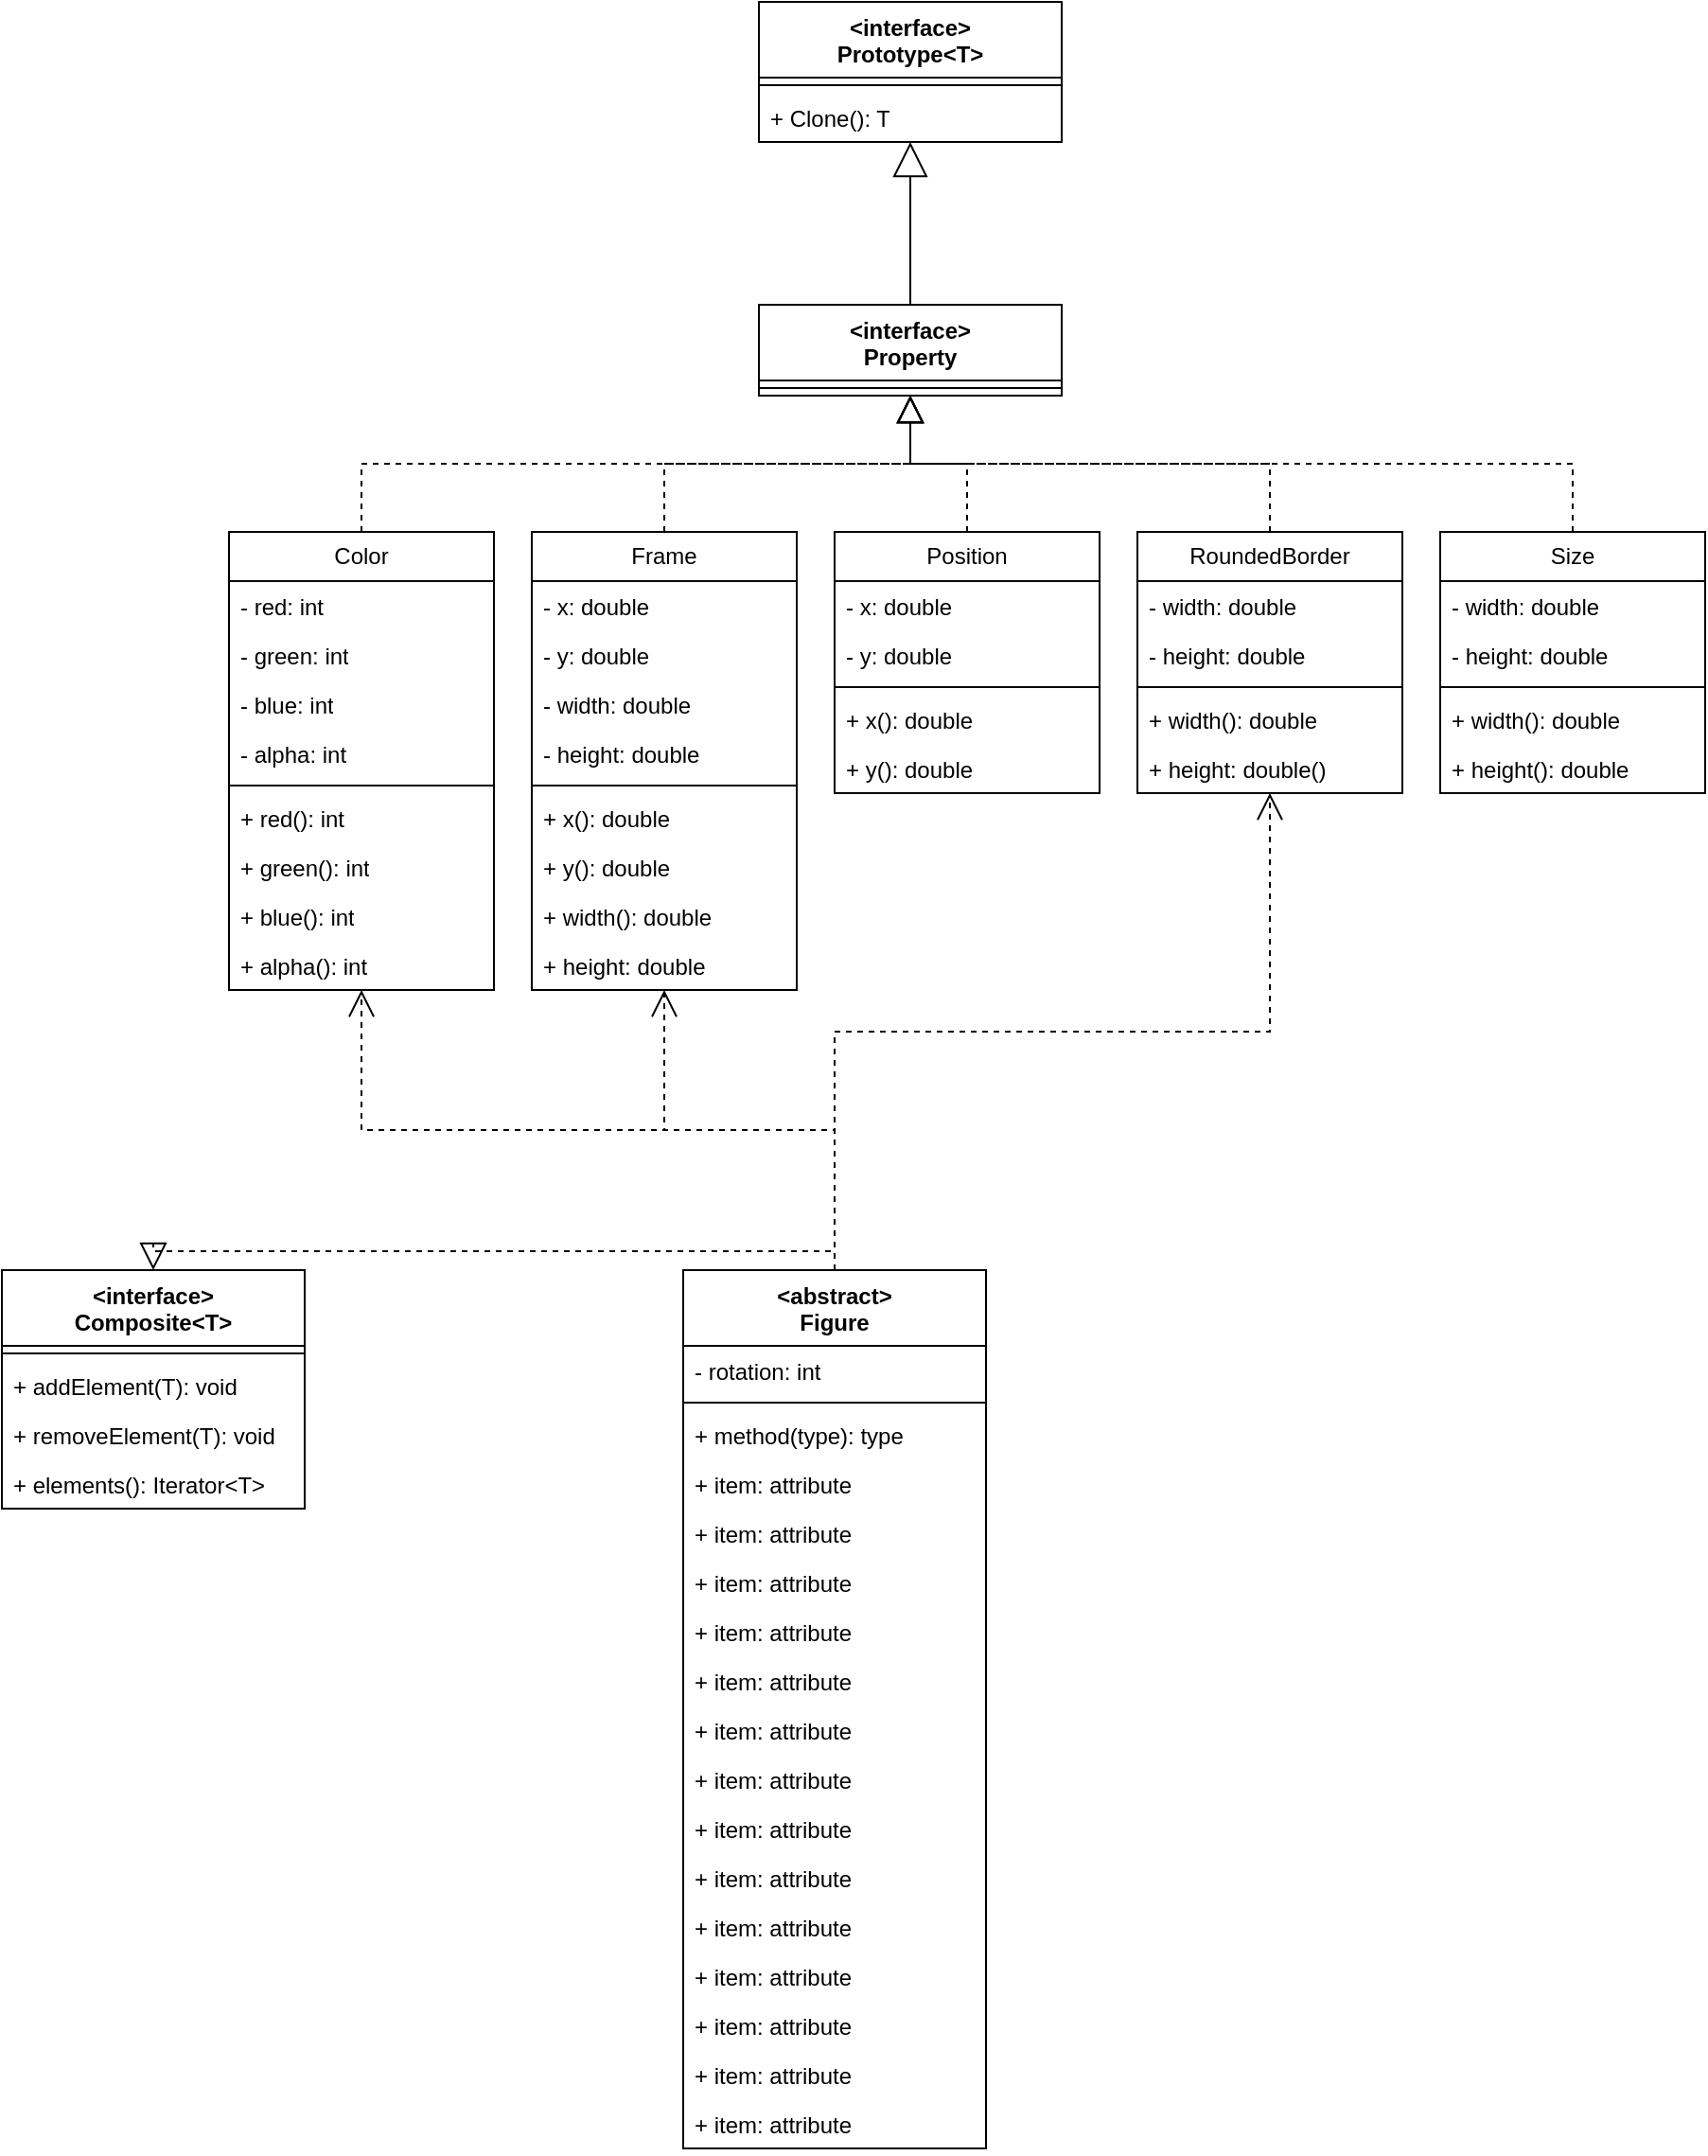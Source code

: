 <mxfile version="24.3.1" type="github">
  <diagram name="Page-1" id="Wsv3RuCjrWsKuoLZozYF">
    <mxGraphModel dx="1122" dy="2024" grid="1" gridSize="10" guides="1" tooltips="1" connect="1" arrows="1" fold="1" page="1" pageScale="1" pageWidth="827" pageHeight="1169" math="0" shadow="0">
      <root>
        <mxCell id="0" />
        <mxCell id="1" parent="0" />
        <mxCell id="dRTiTPRiuWMDc7s1eVoB-1" value="&amp;lt;interface&amp;gt;&lt;div&gt;Prototype&amp;lt;T&amp;gt;&lt;/div&gt;" style="swimlane;fontStyle=1;align=center;verticalAlign=top;childLayout=stackLayout;horizontal=1;startSize=40;horizontalStack=0;resizeParent=1;resizeParentMax=0;resizeLast=0;collapsible=1;marginBottom=0;whiteSpace=wrap;html=1;" vertex="1" parent="1">
          <mxGeometry x="680" y="-160" width="160" height="74" as="geometry" />
        </mxCell>
        <mxCell id="dRTiTPRiuWMDc7s1eVoB-3" value="" style="line;strokeWidth=1;fillColor=none;align=left;verticalAlign=middle;spacingTop=-1;spacingLeft=3;spacingRight=3;rotatable=0;labelPosition=right;points=[];portConstraint=eastwest;strokeColor=inherit;" vertex="1" parent="dRTiTPRiuWMDc7s1eVoB-1">
          <mxGeometry y="40" width="160" height="8" as="geometry" />
        </mxCell>
        <mxCell id="dRTiTPRiuWMDc7s1eVoB-4" value="+ Clone(): T" style="text;strokeColor=none;fillColor=none;align=left;verticalAlign=top;spacingLeft=4;spacingRight=4;overflow=hidden;rotatable=0;points=[[0,0.5],[1,0.5]];portConstraint=eastwest;whiteSpace=wrap;html=1;" vertex="1" parent="dRTiTPRiuWMDc7s1eVoB-1">
          <mxGeometry y="48" width="160" height="26" as="geometry" />
        </mxCell>
        <mxCell id="dRTiTPRiuWMDc7s1eVoB-5" value="&amp;lt;interface&amp;gt;&lt;div&gt;Composite&amp;lt;T&amp;gt;&lt;/div&gt;" style="swimlane;fontStyle=1;align=center;verticalAlign=top;childLayout=stackLayout;horizontal=1;startSize=40;horizontalStack=0;resizeParent=1;resizeParentMax=0;resizeLast=0;collapsible=1;marginBottom=0;whiteSpace=wrap;html=1;" vertex="1" parent="1">
          <mxGeometry x="280" y="510" width="160" height="126" as="geometry" />
        </mxCell>
        <mxCell id="dRTiTPRiuWMDc7s1eVoB-6" value="" style="line;strokeWidth=1;fillColor=none;align=left;verticalAlign=middle;spacingTop=-1;spacingLeft=3;spacingRight=3;rotatable=0;labelPosition=right;points=[];portConstraint=eastwest;strokeColor=inherit;" vertex="1" parent="dRTiTPRiuWMDc7s1eVoB-5">
          <mxGeometry y="40" width="160" height="8" as="geometry" />
        </mxCell>
        <mxCell id="dRTiTPRiuWMDc7s1eVoB-7" value="+ addElement(T): void" style="text;strokeColor=none;fillColor=none;align=left;verticalAlign=top;spacingLeft=4;spacingRight=4;overflow=hidden;rotatable=0;points=[[0,0.5],[1,0.5]];portConstraint=eastwest;whiteSpace=wrap;html=1;" vertex="1" parent="dRTiTPRiuWMDc7s1eVoB-5">
          <mxGeometry y="48" width="160" height="26" as="geometry" />
        </mxCell>
        <mxCell id="dRTiTPRiuWMDc7s1eVoB-8" value="+ removeElement(T): void" style="text;strokeColor=none;fillColor=none;align=left;verticalAlign=top;spacingLeft=4;spacingRight=4;overflow=hidden;rotatable=0;points=[[0,0.5],[1,0.5]];portConstraint=eastwest;whiteSpace=wrap;html=1;" vertex="1" parent="dRTiTPRiuWMDc7s1eVoB-5">
          <mxGeometry y="74" width="160" height="26" as="geometry" />
        </mxCell>
        <mxCell id="dRTiTPRiuWMDc7s1eVoB-9" value="+ elements(): Iterator&amp;lt;T&amp;gt;" style="text;strokeColor=none;fillColor=none;align=left;verticalAlign=top;spacingLeft=4;spacingRight=4;overflow=hidden;rotatable=0;points=[[0,0.5],[1,0.5]];portConstraint=eastwest;whiteSpace=wrap;html=1;" vertex="1" parent="dRTiTPRiuWMDc7s1eVoB-5">
          <mxGeometry y="100" width="160" height="26" as="geometry" />
        </mxCell>
        <mxCell id="dRTiTPRiuWMDc7s1eVoB-10" value="&amp;lt;interface&amp;gt;&lt;div&gt;Property&lt;/div&gt;" style="swimlane;fontStyle=1;align=center;verticalAlign=top;childLayout=stackLayout;horizontal=1;startSize=40;horizontalStack=0;resizeParent=1;resizeParentMax=0;resizeLast=0;collapsible=1;marginBottom=0;whiteSpace=wrap;html=1;" vertex="1" parent="1">
          <mxGeometry x="680" width="160" height="48" as="geometry" />
        </mxCell>
        <mxCell id="dRTiTPRiuWMDc7s1eVoB-11" value="" style="line;strokeWidth=1;fillColor=none;align=left;verticalAlign=middle;spacingTop=-1;spacingLeft=3;spacingRight=3;rotatable=0;labelPosition=right;points=[];portConstraint=eastwest;strokeColor=inherit;" vertex="1" parent="dRTiTPRiuWMDc7s1eVoB-10">
          <mxGeometry y="40" width="160" height="8" as="geometry" />
        </mxCell>
        <mxCell id="dRTiTPRiuWMDc7s1eVoB-13" value="Color" style="swimlane;fontStyle=0;childLayout=stackLayout;horizontal=1;startSize=26;fillColor=none;horizontalStack=0;resizeParent=1;resizeParentMax=0;resizeLast=0;collapsible=1;marginBottom=0;whiteSpace=wrap;html=1;" vertex="1" parent="1">
          <mxGeometry x="400" y="120" width="140" height="242" as="geometry" />
        </mxCell>
        <mxCell id="dRTiTPRiuWMDc7s1eVoB-14" value="- red: int" style="text;strokeColor=none;fillColor=none;align=left;verticalAlign=top;spacingLeft=4;spacingRight=4;overflow=hidden;rotatable=0;points=[[0,0.5],[1,0.5]];portConstraint=eastwest;whiteSpace=wrap;html=1;" vertex="1" parent="dRTiTPRiuWMDc7s1eVoB-13">
          <mxGeometry y="26" width="140" height="26" as="geometry" />
        </mxCell>
        <mxCell id="dRTiTPRiuWMDc7s1eVoB-15" value="- green: int" style="text;strokeColor=none;fillColor=none;align=left;verticalAlign=top;spacingLeft=4;spacingRight=4;overflow=hidden;rotatable=0;points=[[0,0.5],[1,0.5]];portConstraint=eastwest;whiteSpace=wrap;html=1;" vertex="1" parent="dRTiTPRiuWMDc7s1eVoB-13">
          <mxGeometry y="52" width="140" height="26" as="geometry" />
        </mxCell>
        <mxCell id="dRTiTPRiuWMDc7s1eVoB-16" value="- blue: int" style="text;strokeColor=none;fillColor=none;align=left;verticalAlign=top;spacingLeft=4;spacingRight=4;overflow=hidden;rotatable=0;points=[[0,0.5],[1,0.5]];portConstraint=eastwest;whiteSpace=wrap;html=1;" vertex="1" parent="dRTiTPRiuWMDc7s1eVoB-13">
          <mxGeometry y="78" width="140" height="26" as="geometry" />
        </mxCell>
        <mxCell id="dRTiTPRiuWMDc7s1eVoB-45" value="- alpha: int" style="text;strokeColor=none;fillColor=none;align=left;verticalAlign=top;spacingLeft=4;spacingRight=4;overflow=hidden;rotatable=0;points=[[0,0.5],[1,0.5]];portConstraint=eastwest;whiteSpace=wrap;html=1;" vertex="1" parent="dRTiTPRiuWMDc7s1eVoB-13">
          <mxGeometry y="104" width="140" height="26" as="geometry" />
        </mxCell>
        <mxCell id="dRTiTPRiuWMDc7s1eVoB-46" value="" style="line;strokeWidth=1;fillColor=none;align=left;verticalAlign=middle;spacingTop=-1;spacingLeft=3;spacingRight=3;rotatable=0;labelPosition=right;points=[];portConstraint=eastwest;strokeColor=inherit;" vertex="1" parent="dRTiTPRiuWMDc7s1eVoB-13">
          <mxGeometry y="130" width="140" height="8" as="geometry" />
        </mxCell>
        <mxCell id="dRTiTPRiuWMDc7s1eVoB-47" value="+ red(): int&lt;span style=&quot;white-space: pre;&quot;&gt;&#x9;&lt;/span&gt;" style="text;strokeColor=none;fillColor=none;align=left;verticalAlign=top;spacingLeft=4;spacingRight=4;overflow=hidden;rotatable=0;points=[[0,0.5],[1,0.5]];portConstraint=eastwest;whiteSpace=wrap;html=1;" vertex="1" parent="dRTiTPRiuWMDc7s1eVoB-13">
          <mxGeometry y="138" width="140" height="26" as="geometry" />
        </mxCell>
        <mxCell id="dRTiTPRiuWMDc7s1eVoB-48" value="+ green(): int" style="text;strokeColor=none;fillColor=none;align=left;verticalAlign=top;spacingLeft=4;spacingRight=4;overflow=hidden;rotatable=0;points=[[0,0.5],[1,0.5]];portConstraint=eastwest;whiteSpace=wrap;html=1;" vertex="1" parent="dRTiTPRiuWMDc7s1eVoB-13">
          <mxGeometry y="164" width="140" height="26" as="geometry" />
        </mxCell>
        <mxCell id="dRTiTPRiuWMDc7s1eVoB-49" value="+ blue(): int" style="text;strokeColor=none;fillColor=none;align=left;verticalAlign=top;spacingLeft=4;spacingRight=4;overflow=hidden;rotatable=0;points=[[0,0.5],[1,0.5]];portConstraint=eastwest;whiteSpace=wrap;html=1;" vertex="1" parent="dRTiTPRiuWMDc7s1eVoB-13">
          <mxGeometry y="190" width="140" height="26" as="geometry" />
        </mxCell>
        <mxCell id="dRTiTPRiuWMDc7s1eVoB-50" value="+ alpha(): int" style="text;strokeColor=none;fillColor=none;align=left;verticalAlign=top;spacingLeft=4;spacingRight=4;overflow=hidden;rotatable=0;points=[[0,0.5],[1,0.5]];portConstraint=eastwest;whiteSpace=wrap;html=1;" vertex="1" parent="dRTiTPRiuWMDc7s1eVoB-13">
          <mxGeometry y="216" width="140" height="26" as="geometry" />
        </mxCell>
        <mxCell id="dRTiTPRiuWMDc7s1eVoB-17" value="Size" style="swimlane;fontStyle=0;childLayout=stackLayout;horizontal=1;startSize=26;fillColor=none;horizontalStack=0;resizeParent=1;resizeParentMax=0;resizeLast=0;collapsible=1;marginBottom=0;whiteSpace=wrap;html=1;" vertex="1" parent="1">
          <mxGeometry x="1040" y="120" width="140" height="138" as="geometry" />
        </mxCell>
        <mxCell id="dRTiTPRiuWMDc7s1eVoB-18" value="- width: double" style="text;strokeColor=none;fillColor=none;align=left;verticalAlign=top;spacingLeft=4;spacingRight=4;overflow=hidden;rotatable=0;points=[[0,0.5],[1,0.5]];portConstraint=eastwest;whiteSpace=wrap;html=1;" vertex="1" parent="dRTiTPRiuWMDc7s1eVoB-17">
          <mxGeometry y="26" width="140" height="26" as="geometry" />
        </mxCell>
        <mxCell id="dRTiTPRiuWMDc7s1eVoB-19" value="- height: double" style="text;strokeColor=none;fillColor=none;align=left;verticalAlign=top;spacingLeft=4;spacingRight=4;overflow=hidden;rotatable=0;points=[[0,0.5],[1,0.5]];portConstraint=eastwest;whiteSpace=wrap;html=1;" vertex="1" parent="dRTiTPRiuWMDc7s1eVoB-17">
          <mxGeometry y="52" width="140" height="26" as="geometry" />
        </mxCell>
        <mxCell id="dRTiTPRiuWMDc7s1eVoB-62" value="" style="line;strokeWidth=1;fillColor=none;align=left;verticalAlign=middle;spacingTop=-1;spacingLeft=3;spacingRight=3;rotatable=0;labelPosition=right;points=[];portConstraint=eastwest;strokeColor=inherit;" vertex="1" parent="dRTiTPRiuWMDc7s1eVoB-17">
          <mxGeometry y="78" width="140" height="8" as="geometry" />
        </mxCell>
        <mxCell id="dRTiTPRiuWMDc7s1eVoB-20" value="+ width(): double" style="text;strokeColor=none;fillColor=none;align=left;verticalAlign=top;spacingLeft=4;spacingRight=4;overflow=hidden;rotatable=0;points=[[0,0.5],[1,0.5]];portConstraint=eastwest;whiteSpace=wrap;html=1;" vertex="1" parent="dRTiTPRiuWMDc7s1eVoB-17">
          <mxGeometry y="86" width="140" height="26" as="geometry" />
        </mxCell>
        <mxCell id="dRTiTPRiuWMDc7s1eVoB-63" value="+ height(): double" style="text;strokeColor=none;fillColor=none;align=left;verticalAlign=top;spacingLeft=4;spacingRight=4;overflow=hidden;rotatable=0;points=[[0,0.5],[1,0.5]];portConstraint=eastwest;whiteSpace=wrap;html=1;" vertex="1" parent="dRTiTPRiuWMDc7s1eVoB-17">
          <mxGeometry y="112" width="140" height="26" as="geometry" />
        </mxCell>
        <mxCell id="dRTiTPRiuWMDc7s1eVoB-21" value="RoundedBorder" style="swimlane;fontStyle=0;childLayout=stackLayout;horizontal=1;startSize=26;fillColor=none;horizontalStack=0;resizeParent=1;resizeParentMax=0;resizeLast=0;collapsible=1;marginBottom=0;whiteSpace=wrap;html=1;" vertex="1" parent="1">
          <mxGeometry x="880" y="120" width="140" height="138" as="geometry" />
        </mxCell>
        <mxCell id="dRTiTPRiuWMDc7s1eVoB-22" value="- width: double" style="text;strokeColor=none;fillColor=none;align=left;verticalAlign=top;spacingLeft=4;spacingRight=4;overflow=hidden;rotatable=0;points=[[0,0.5],[1,0.5]];portConstraint=eastwest;whiteSpace=wrap;html=1;" vertex="1" parent="dRTiTPRiuWMDc7s1eVoB-21">
          <mxGeometry y="26" width="140" height="26" as="geometry" />
        </mxCell>
        <mxCell id="dRTiTPRiuWMDc7s1eVoB-23" value="- height: double" style="text;strokeColor=none;fillColor=none;align=left;verticalAlign=top;spacingLeft=4;spacingRight=4;overflow=hidden;rotatable=0;points=[[0,0.5],[1,0.5]];portConstraint=eastwest;whiteSpace=wrap;html=1;" vertex="1" parent="dRTiTPRiuWMDc7s1eVoB-21">
          <mxGeometry y="52" width="140" height="26" as="geometry" />
        </mxCell>
        <mxCell id="dRTiTPRiuWMDc7s1eVoB-59" value="" style="line;strokeWidth=1;fillColor=none;align=left;verticalAlign=middle;spacingTop=-1;spacingLeft=3;spacingRight=3;rotatable=0;labelPosition=right;points=[];portConstraint=eastwest;strokeColor=inherit;" vertex="1" parent="dRTiTPRiuWMDc7s1eVoB-21">
          <mxGeometry y="78" width="140" height="8" as="geometry" />
        </mxCell>
        <mxCell id="dRTiTPRiuWMDc7s1eVoB-60" value="+ width(): double" style="text;strokeColor=none;fillColor=none;align=left;verticalAlign=top;spacingLeft=4;spacingRight=4;overflow=hidden;rotatable=0;points=[[0,0.5],[1,0.5]];portConstraint=eastwest;whiteSpace=wrap;html=1;" vertex="1" parent="dRTiTPRiuWMDc7s1eVoB-21">
          <mxGeometry y="86" width="140" height="26" as="geometry" />
        </mxCell>
        <mxCell id="dRTiTPRiuWMDc7s1eVoB-61" value="+ height: double()" style="text;strokeColor=none;fillColor=none;align=left;verticalAlign=top;spacingLeft=4;spacingRight=4;overflow=hidden;rotatable=0;points=[[0,0.5],[1,0.5]];portConstraint=eastwest;whiteSpace=wrap;html=1;" vertex="1" parent="dRTiTPRiuWMDc7s1eVoB-21">
          <mxGeometry y="112" width="140" height="26" as="geometry" />
        </mxCell>
        <mxCell id="dRTiTPRiuWMDc7s1eVoB-25" value="Position" style="swimlane;fontStyle=0;childLayout=stackLayout;horizontal=1;startSize=26;fillColor=none;horizontalStack=0;resizeParent=1;resizeParentMax=0;resizeLast=0;collapsible=1;marginBottom=0;whiteSpace=wrap;html=1;" vertex="1" parent="1">
          <mxGeometry x="720" y="120" width="140" height="138" as="geometry" />
        </mxCell>
        <mxCell id="dRTiTPRiuWMDc7s1eVoB-26" value="- x: double" style="text;strokeColor=none;fillColor=none;align=left;verticalAlign=top;spacingLeft=4;spacingRight=4;overflow=hidden;rotatable=0;points=[[0,0.5],[1,0.5]];portConstraint=eastwest;whiteSpace=wrap;html=1;" vertex="1" parent="dRTiTPRiuWMDc7s1eVoB-25">
          <mxGeometry y="26" width="140" height="26" as="geometry" />
        </mxCell>
        <mxCell id="dRTiTPRiuWMDc7s1eVoB-27" value="- y: double" style="text;strokeColor=none;fillColor=none;align=left;verticalAlign=top;spacingLeft=4;spacingRight=4;overflow=hidden;rotatable=0;points=[[0,0.5],[1,0.5]];portConstraint=eastwest;whiteSpace=wrap;html=1;" vertex="1" parent="dRTiTPRiuWMDc7s1eVoB-25">
          <mxGeometry y="52" width="140" height="26" as="geometry" />
        </mxCell>
        <mxCell id="dRTiTPRiuWMDc7s1eVoB-57" value="" style="line;strokeWidth=1;fillColor=none;align=left;verticalAlign=middle;spacingTop=-1;spacingLeft=3;spacingRight=3;rotatable=0;labelPosition=right;points=[];portConstraint=eastwest;strokeColor=inherit;" vertex="1" parent="dRTiTPRiuWMDc7s1eVoB-25">
          <mxGeometry y="78" width="140" height="8" as="geometry" />
        </mxCell>
        <mxCell id="dRTiTPRiuWMDc7s1eVoB-28" value="+ x(): double" style="text;strokeColor=none;fillColor=none;align=left;verticalAlign=top;spacingLeft=4;spacingRight=4;overflow=hidden;rotatable=0;points=[[0,0.5],[1,0.5]];portConstraint=eastwest;whiteSpace=wrap;html=1;" vertex="1" parent="dRTiTPRiuWMDc7s1eVoB-25">
          <mxGeometry y="86" width="140" height="26" as="geometry" />
        </mxCell>
        <mxCell id="dRTiTPRiuWMDc7s1eVoB-58" value="+ y(): double" style="text;strokeColor=none;fillColor=none;align=left;verticalAlign=top;spacingLeft=4;spacingRight=4;overflow=hidden;rotatable=0;points=[[0,0.5],[1,0.5]];portConstraint=eastwest;whiteSpace=wrap;html=1;" vertex="1" parent="dRTiTPRiuWMDc7s1eVoB-25">
          <mxGeometry y="112" width="140" height="26" as="geometry" />
        </mxCell>
        <mxCell id="dRTiTPRiuWMDc7s1eVoB-29" value="Frame" style="swimlane;fontStyle=0;childLayout=stackLayout;horizontal=1;startSize=26;fillColor=none;horizontalStack=0;resizeParent=1;resizeParentMax=0;resizeLast=0;collapsible=1;marginBottom=0;whiteSpace=wrap;html=1;" vertex="1" parent="1">
          <mxGeometry x="560" y="120" width="140" height="242" as="geometry" />
        </mxCell>
        <mxCell id="dRTiTPRiuWMDc7s1eVoB-30" value="- x: double" style="text;strokeColor=none;fillColor=none;align=left;verticalAlign=top;spacingLeft=4;spacingRight=4;overflow=hidden;rotatable=0;points=[[0,0.5],[1,0.5]];portConstraint=eastwest;whiteSpace=wrap;html=1;" vertex="1" parent="dRTiTPRiuWMDc7s1eVoB-29">
          <mxGeometry y="26" width="140" height="26" as="geometry" />
        </mxCell>
        <mxCell id="dRTiTPRiuWMDc7s1eVoB-31" value="- y: double" style="text;strokeColor=none;fillColor=none;align=left;verticalAlign=top;spacingLeft=4;spacingRight=4;overflow=hidden;rotatable=0;points=[[0,0.5],[1,0.5]];portConstraint=eastwest;whiteSpace=wrap;html=1;" vertex="1" parent="dRTiTPRiuWMDc7s1eVoB-29">
          <mxGeometry y="52" width="140" height="26" as="geometry" />
        </mxCell>
        <mxCell id="dRTiTPRiuWMDc7s1eVoB-32" value="- width: double" style="text;strokeColor=none;fillColor=none;align=left;verticalAlign=top;spacingLeft=4;spacingRight=4;overflow=hidden;rotatable=0;points=[[0,0.5],[1,0.5]];portConstraint=eastwest;whiteSpace=wrap;html=1;" vertex="1" parent="dRTiTPRiuWMDc7s1eVoB-29">
          <mxGeometry y="78" width="140" height="26" as="geometry" />
        </mxCell>
        <mxCell id="dRTiTPRiuWMDc7s1eVoB-51" value="- height: double" style="text;strokeColor=none;fillColor=none;align=left;verticalAlign=top;spacingLeft=4;spacingRight=4;overflow=hidden;rotatable=0;points=[[0,0.5],[1,0.5]];portConstraint=eastwest;whiteSpace=wrap;html=1;" vertex="1" parent="dRTiTPRiuWMDc7s1eVoB-29">
          <mxGeometry y="104" width="140" height="26" as="geometry" />
        </mxCell>
        <mxCell id="dRTiTPRiuWMDc7s1eVoB-52" value="" style="line;strokeWidth=1;fillColor=none;align=left;verticalAlign=middle;spacingTop=-1;spacingLeft=3;spacingRight=3;rotatable=0;labelPosition=right;points=[];portConstraint=eastwest;strokeColor=inherit;" vertex="1" parent="dRTiTPRiuWMDc7s1eVoB-29">
          <mxGeometry y="130" width="140" height="8" as="geometry" />
        </mxCell>
        <mxCell id="dRTiTPRiuWMDc7s1eVoB-53" value="+ x(): double" style="text;strokeColor=none;fillColor=none;align=left;verticalAlign=top;spacingLeft=4;spacingRight=4;overflow=hidden;rotatable=0;points=[[0,0.5],[1,0.5]];portConstraint=eastwest;whiteSpace=wrap;html=1;" vertex="1" parent="dRTiTPRiuWMDc7s1eVoB-29">
          <mxGeometry y="138" width="140" height="26" as="geometry" />
        </mxCell>
        <mxCell id="dRTiTPRiuWMDc7s1eVoB-55" value="+ y(): double" style="text;strokeColor=none;fillColor=none;align=left;verticalAlign=top;spacingLeft=4;spacingRight=4;overflow=hidden;rotatable=0;points=[[0,0.5],[1,0.5]];portConstraint=eastwest;whiteSpace=wrap;html=1;" vertex="1" parent="dRTiTPRiuWMDc7s1eVoB-29">
          <mxGeometry y="164" width="140" height="26" as="geometry" />
        </mxCell>
        <mxCell id="dRTiTPRiuWMDc7s1eVoB-56" value="+ width(): double" style="text;strokeColor=none;fillColor=none;align=left;verticalAlign=top;spacingLeft=4;spacingRight=4;overflow=hidden;rotatable=0;points=[[0,0.5],[1,0.5]];portConstraint=eastwest;whiteSpace=wrap;html=1;" vertex="1" parent="dRTiTPRiuWMDc7s1eVoB-29">
          <mxGeometry y="190" width="140" height="26" as="geometry" />
        </mxCell>
        <mxCell id="dRTiTPRiuWMDc7s1eVoB-54" value="+ height: double" style="text;strokeColor=none;fillColor=none;align=left;verticalAlign=top;spacingLeft=4;spacingRight=4;overflow=hidden;rotatable=0;points=[[0,0.5],[1,0.5]];portConstraint=eastwest;whiteSpace=wrap;html=1;" vertex="1" parent="dRTiTPRiuWMDc7s1eVoB-29">
          <mxGeometry y="216" width="140" height="26" as="geometry" />
        </mxCell>
        <mxCell id="dRTiTPRiuWMDc7s1eVoB-36" value="" style="endArrow=block;endSize=16;endFill=0;html=1;rounded=0;exitX=0.5;exitY=0;exitDx=0;exitDy=0;" edge="1" parent="1" source="dRTiTPRiuWMDc7s1eVoB-10" target="dRTiTPRiuWMDc7s1eVoB-1">
          <mxGeometry width="160" relative="1" as="geometry">
            <mxPoint x="570" y="120" as="sourcePoint" />
            <mxPoint x="700" y="-60" as="targetPoint" />
          </mxGeometry>
        </mxCell>
        <mxCell id="dRTiTPRiuWMDc7s1eVoB-40" value="" style="endArrow=block;dashed=1;endFill=0;endSize=12;html=1;rounded=0;entryX=0.5;entryY=1;entryDx=0;entryDy=0;exitX=0.5;exitY=0;exitDx=0;exitDy=0;edgeStyle=orthogonalEdgeStyle;" edge="1" parent="1" source="dRTiTPRiuWMDc7s1eVoB-13" target="dRTiTPRiuWMDc7s1eVoB-10">
          <mxGeometry width="160" relative="1" as="geometry">
            <mxPoint x="590" y="90" as="sourcePoint" />
            <mxPoint x="750" y="90" as="targetPoint" />
          </mxGeometry>
        </mxCell>
        <mxCell id="dRTiTPRiuWMDc7s1eVoB-41" value="" style="endArrow=block;dashed=1;endFill=0;endSize=12;html=1;rounded=0;exitX=0.5;exitY=0;exitDx=0;exitDy=0;edgeStyle=orthogonalEdgeStyle;" edge="1" parent="1" source="dRTiTPRiuWMDc7s1eVoB-29" target="dRTiTPRiuWMDc7s1eVoB-10">
          <mxGeometry width="160" relative="1" as="geometry">
            <mxPoint x="480" y="130" as="sourcePoint" />
            <mxPoint x="770" y="58" as="targetPoint" />
          </mxGeometry>
        </mxCell>
        <mxCell id="dRTiTPRiuWMDc7s1eVoB-42" value="" style="endArrow=block;dashed=1;endFill=0;endSize=12;html=1;rounded=0;exitX=0.5;exitY=0;exitDx=0;exitDy=0;edgeStyle=orthogonalEdgeStyle;" edge="1" parent="1" source="dRTiTPRiuWMDc7s1eVoB-25" target="dRTiTPRiuWMDc7s1eVoB-10">
          <mxGeometry width="160" relative="1" as="geometry">
            <mxPoint x="640" y="130" as="sourcePoint" />
            <mxPoint x="770" y="58" as="targetPoint" />
          </mxGeometry>
        </mxCell>
        <mxCell id="dRTiTPRiuWMDc7s1eVoB-43" value="" style="endArrow=block;dashed=1;endFill=0;endSize=12;html=1;rounded=0;exitX=0.5;exitY=0;exitDx=0;exitDy=0;edgeStyle=orthogonalEdgeStyle;" edge="1" parent="1" source="dRTiTPRiuWMDc7s1eVoB-21" target="dRTiTPRiuWMDc7s1eVoB-10">
          <mxGeometry width="160" relative="1" as="geometry">
            <mxPoint x="650" y="140" as="sourcePoint" />
            <mxPoint x="780" y="68" as="targetPoint" />
          </mxGeometry>
        </mxCell>
        <mxCell id="dRTiTPRiuWMDc7s1eVoB-44" value="" style="endArrow=block;dashed=1;endFill=0;endSize=12;html=1;rounded=0;exitX=0.5;exitY=0;exitDx=0;exitDy=0;edgeStyle=orthogonalEdgeStyle;" edge="1" parent="1" source="dRTiTPRiuWMDc7s1eVoB-17" target="dRTiTPRiuWMDc7s1eVoB-10">
          <mxGeometry width="160" relative="1" as="geometry">
            <mxPoint x="660" y="150" as="sourcePoint" />
            <mxPoint x="790" y="78" as="targetPoint" />
          </mxGeometry>
        </mxCell>
        <mxCell id="dRTiTPRiuWMDc7s1eVoB-68" value="&lt;div&gt;&amp;lt;abstract&amp;gt;&lt;/div&gt;Figure" style="swimlane;fontStyle=1;align=center;verticalAlign=top;childLayout=stackLayout;horizontal=1;startSize=40;horizontalStack=0;resizeParent=1;resizeParentMax=0;resizeLast=0;collapsible=1;marginBottom=0;whiteSpace=wrap;html=1;" vertex="1" parent="1">
          <mxGeometry x="640" y="510" width="160" height="464" as="geometry" />
        </mxCell>
        <mxCell id="dRTiTPRiuWMDc7s1eVoB-69" value="- rotation: int" style="text;strokeColor=none;fillColor=none;align=left;verticalAlign=top;spacingLeft=4;spacingRight=4;overflow=hidden;rotatable=0;points=[[0,0.5],[1,0.5]];portConstraint=eastwest;whiteSpace=wrap;html=1;" vertex="1" parent="dRTiTPRiuWMDc7s1eVoB-68">
          <mxGeometry y="40" width="160" height="26" as="geometry" />
        </mxCell>
        <mxCell id="dRTiTPRiuWMDc7s1eVoB-70" value="" style="line;strokeWidth=1;fillColor=none;align=left;verticalAlign=middle;spacingTop=-1;spacingLeft=3;spacingRight=3;rotatable=0;labelPosition=right;points=[];portConstraint=eastwest;strokeColor=inherit;" vertex="1" parent="dRTiTPRiuWMDc7s1eVoB-68">
          <mxGeometry y="66" width="160" height="8" as="geometry" />
        </mxCell>
        <mxCell id="dRTiTPRiuWMDc7s1eVoB-71" value="+ method(type): type" style="text;strokeColor=none;fillColor=none;align=left;verticalAlign=top;spacingLeft=4;spacingRight=4;overflow=hidden;rotatable=0;points=[[0,0.5],[1,0.5]];portConstraint=eastwest;whiteSpace=wrap;html=1;" vertex="1" parent="dRTiTPRiuWMDc7s1eVoB-68">
          <mxGeometry y="74" width="160" height="26" as="geometry" />
        </mxCell>
        <mxCell id="dRTiTPRiuWMDc7s1eVoB-75" value="+ item: attribute" style="text;strokeColor=none;fillColor=none;align=left;verticalAlign=top;spacingLeft=4;spacingRight=4;overflow=hidden;rotatable=0;points=[[0,0.5],[1,0.5]];portConstraint=eastwest;whiteSpace=wrap;html=1;" vertex="1" parent="dRTiTPRiuWMDc7s1eVoB-68">
          <mxGeometry y="100" width="160" height="26" as="geometry" />
        </mxCell>
        <mxCell id="dRTiTPRiuWMDc7s1eVoB-76" value="+ item: attribute" style="text;strokeColor=none;fillColor=none;align=left;verticalAlign=top;spacingLeft=4;spacingRight=4;overflow=hidden;rotatable=0;points=[[0,0.5],[1,0.5]];portConstraint=eastwest;whiteSpace=wrap;html=1;" vertex="1" parent="dRTiTPRiuWMDc7s1eVoB-68">
          <mxGeometry y="126" width="160" height="26" as="geometry" />
        </mxCell>
        <mxCell id="dRTiTPRiuWMDc7s1eVoB-88" value="+ item: attribute" style="text;strokeColor=none;fillColor=none;align=left;verticalAlign=top;spacingLeft=4;spacingRight=4;overflow=hidden;rotatable=0;points=[[0,0.5],[1,0.5]];portConstraint=eastwest;whiteSpace=wrap;html=1;" vertex="1" parent="dRTiTPRiuWMDc7s1eVoB-68">
          <mxGeometry y="152" width="160" height="26" as="geometry" />
        </mxCell>
        <mxCell id="dRTiTPRiuWMDc7s1eVoB-77" value="+ item: attribute" style="text;strokeColor=none;fillColor=none;align=left;verticalAlign=top;spacingLeft=4;spacingRight=4;overflow=hidden;rotatable=0;points=[[0,0.5],[1,0.5]];portConstraint=eastwest;whiteSpace=wrap;html=1;" vertex="1" parent="dRTiTPRiuWMDc7s1eVoB-68">
          <mxGeometry y="178" width="160" height="26" as="geometry" />
        </mxCell>
        <mxCell id="dRTiTPRiuWMDc7s1eVoB-87" value="+ item: attribute" style="text;strokeColor=none;fillColor=none;align=left;verticalAlign=top;spacingLeft=4;spacingRight=4;overflow=hidden;rotatable=0;points=[[0,0.5],[1,0.5]];portConstraint=eastwest;whiteSpace=wrap;html=1;" vertex="1" parent="dRTiTPRiuWMDc7s1eVoB-68">
          <mxGeometry y="204" width="160" height="26" as="geometry" />
        </mxCell>
        <mxCell id="dRTiTPRiuWMDc7s1eVoB-86" value="+ item: attribute" style="text;strokeColor=none;fillColor=none;align=left;verticalAlign=top;spacingLeft=4;spacingRight=4;overflow=hidden;rotatable=0;points=[[0,0.5],[1,0.5]];portConstraint=eastwest;whiteSpace=wrap;html=1;" vertex="1" parent="dRTiTPRiuWMDc7s1eVoB-68">
          <mxGeometry y="230" width="160" height="26" as="geometry" />
        </mxCell>
        <mxCell id="dRTiTPRiuWMDc7s1eVoB-85" value="+ item: attribute" style="text;strokeColor=none;fillColor=none;align=left;verticalAlign=top;spacingLeft=4;spacingRight=4;overflow=hidden;rotatable=0;points=[[0,0.5],[1,0.5]];portConstraint=eastwest;whiteSpace=wrap;html=1;" vertex="1" parent="dRTiTPRiuWMDc7s1eVoB-68">
          <mxGeometry y="256" width="160" height="26" as="geometry" />
        </mxCell>
        <mxCell id="dRTiTPRiuWMDc7s1eVoB-84" value="+ item: attribute" style="text;strokeColor=none;fillColor=none;align=left;verticalAlign=top;spacingLeft=4;spacingRight=4;overflow=hidden;rotatable=0;points=[[0,0.5],[1,0.5]];portConstraint=eastwest;whiteSpace=wrap;html=1;" vertex="1" parent="dRTiTPRiuWMDc7s1eVoB-68">
          <mxGeometry y="282" width="160" height="26" as="geometry" />
        </mxCell>
        <mxCell id="dRTiTPRiuWMDc7s1eVoB-81" value="+ item: attribute" style="text;strokeColor=none;fillColor=none;align=left;verticalAlign=top;spacingLeft=4;spacingRight=4;overflow=hidden;rotatable=0;points=[[0,0.5],[1,0.5]];portConstraint=eastwest;whiteSpace=wrap;html=1;" vertex="1" parent="dRTiTPRiuWMDc7s1eVoB-68">
          <mxGeometry y="308" width="160" height="26" as="geometry" />
        </mxCell>
        <mxCell id="dRTiTPRiuWMDc7s1eVoB-83" value="+ item: attribute" style="text;strokeColor=none;fillColor=none;align=left;verticalAlign=top;spacingLeft=4;spacingRight=4;overflow=hidden;rotatable=0;points=[[0,0.5],[1,0.5]];portConstraint=eastwest;whiteSpace=wrap;html=1;" vertex="1" parent="dRTiTPRiuWMDc7s1eVoB-68">
          <mxGeometry y="334" width="160" height="26" as="geometry" />
        </mxCell>
        <mxCell id="dRTiTPRiuWMDc7s1eVoB-80" value="+ item: attribute" style="text;strokeColor=none;fillColor=none;align=left;verticalAlign=top;spacingLeft=4;spacingRight=4;overflow=hidden;rotatable=0;points=[[0,0.5],[1,0.5]];portConstraint=eastwest;whiteSpace=wrap;html=1;" vertex="1" parent="dRTiTPRiuWMDc7s1eVoB-68">
          <mxGeometry y="360" width="160" height="26" as="geometry" />
        </mxCell>
        <mxCell id="dRTiTPRiuWMDc7s1eVoB-82" value="+ item: attribute" style="text;strokeColor=none;fillColor=none;align=left;verticalAlign=top;spacingLeft=4;spacingRight=4;overflow=hidden;rotatable=0;points=[[0,0.5],[1,0.5]];portConstraint=eastwest;whiteSpace=wrap;html=1;" vertex="1" parent="dRTiTPRiuWMDc7s1eVoB-68">
          <mxGeometry y="386" width="160" height="26" as="geometry" />
        </mxCell>
        <mxCell id="dRTiTPRiuWMDc7s1eVoB-78" value="+ item: attribute" style="text;strokeColor=none;fillColor=none;align=left;verticalAlign=top;spacingLeft=4;spacingRight=4;overflow=hidden;rotatable=0;points=[[0,0.5],[1,0.5]];portConstraint=eastwest;whiteSpace=wrap;html=1;" vertex="1" parent="dRTiTPRiuWMDc7s1eVoB-68">
          <mxGeometry y="412" width="160" height="26" as="geometry" />
        </mxCell>
        <mxCell id="dRTiTPRiuWMDc7s1eVoB-79" value="+ item: attribute" style="text;strokeColor=none;fillColor=none;align=left;verticalAlign=top;spacingLeft=4;spacingRight=4;overflow=hidden;rotatable=0;points=[[0,0.5],[1,0.5]];portConstraint=eastwest;whiteSpace=wrap;html=1;" vertex="1" parent="dRTiTPRiuWMDc7s1eVoB-68">
          <mxGeometry y="438" width="160" height="26" as="geometry" />
        </mxCell>
        <mxCell id="dRTiTPRiuWMDc7s1eVoB-72" value="" style="endArrow=open;endSize=12;dashed=1;html=1;rounded=0;exitX=0.5;exitY=0;exitDx=0;exitDy=0;edgeStyle=orthogonalEdgeStyle;" edge="1" parent="1" source="dRTiTPRiuWMDc7s1eVoB-68" target="dRTiTPRiuWMDc7s1eVoB-13">
          <mxGeometry width="160" relative="1" as="geometry">
            <mxPoint x="670" y="450" as="sourcePoint" />
            <mxPoint x="460" y="380" as="targetPoint" />
          </mxGeometry>
        </mxCell>
        <mxCell id="dRTiTPRiuWMDc7s1eVoB-73" value="" style="endArrow=open;endSize=12;dashed=1;html=1;rounded=0;exitX=0.5;exitY=0;exitDx=0;exitDy=0;edgeStyle=orthogonalEdgeStyle;" edge="1" parent="1" source="dRTiTPRiuWMDc7s1eVoB-68" target="dRTiTPRiuWMDc7s1eVoB-29">
          <mxGeometry width="160" relative="1" as="geometry">
            <mxPoint x="640" y="545" as="sourcePoint" />
            <mxPoint x="480" y="372" as="targetPoint" />
          </mxGeometry>
        </mxCell>
        <mxCell id="dRTiTPRiuWMDc7s1eVoB-74" value="" style="endArrow=open;endSize=12;dashed=1;html=1;rounded=0;exitX=0.5;exitY=0;exitDx=0;exitDy=0;edgeStyle=orthogonalEdgeStyle;" edge="1" parent="1" source="dRTiTPRiuWMDc7s1eVoB-68" target="dRTiTPRiuWMDc7s1eVoB-21">
          <mxGeometry width="160" relative="1" as="geometry">
            <mxPoint x="650" y="555" as="sourcePoint" />
            <mxPoint x="490" y="382" as="targetPoint" />
          </mxGeometry>
        </mxCell>
        <mxCell id="dRTiTPRiuWMDc7s1eVoB-90" value="" style="endArrow=block;dashed=1;endFill=0;endSize=12;html=1;rounded=0;exitX=0.5;exitY=0;exitDx=0;exitDy=0;entryX=0.5;entryY=0;entryDx=0;entryDy=0;edgeStyle=orthogonalEdgeStyle;" edge="1" parent="1" source="dRTiTPRiuWMDc7s1eVoB-68" target="dRTiTPRiuWMDc7s1eVoB-5">
          <mxGeometry width="160" relative="1" as="geometry">
            <mxPoint x="560" y="430" as="sourcePoint" />
            <mxPoint x="720" y="430" as="targetPoint" />
          </mxGeometry>
        </mxCell>
      </root>
    </mxGraphModel>
  </diagram>
</mxfile>
